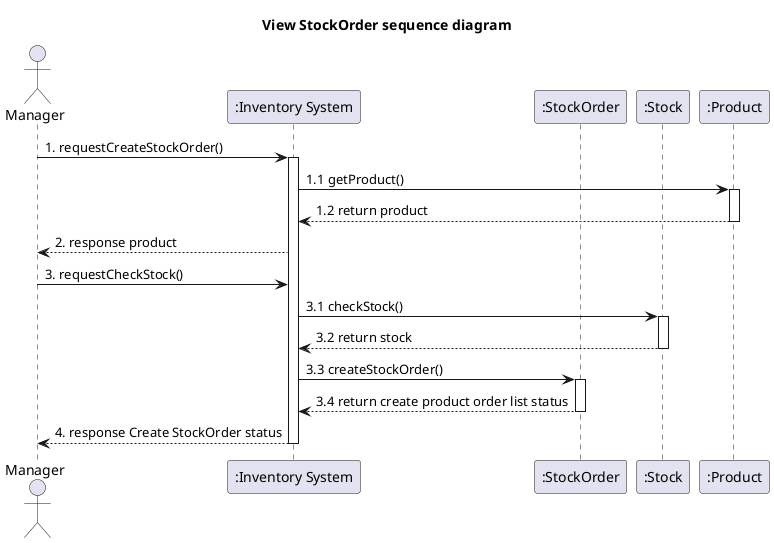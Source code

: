 @startuml
'example
title View StockOrder sequence diagram

actor Manager as actorManager
participant ":Inventory System" as InventorySystem
participant ":StockOrder" as classStockOrder
participant ":Stock" as classStock
participant ":Product" as classProduct



actorManager -> InventorySystem: 1. requestCreateStockOrder()
activate InventorySystem

InventorySystem -> classProduct : 1.1 getProduct()
activate classProduct

classProduct --> InventorySystem : 1.2 return product
deactivate classProduct

InventorySystem --> actorManager : 2. response product

actorManager -> InventorySystem : 3. requestCheckStock()


InventorySystem -> classStock: 3.1 checkStock()
activate classStock

classStock --> InventorySystem: 3.2 return stock
deactivate classStock


InventorySystem -> classStockOrder: 3.3 createStockOrder()
activate classStockOrder

classStockOrder --> InventorySystem: 3.4 return create product order list status
deactivate classStockOrder

InventorySystem --> actorManager : 4. response Create StockOrder status
deactivate InventorySystem




@enduml